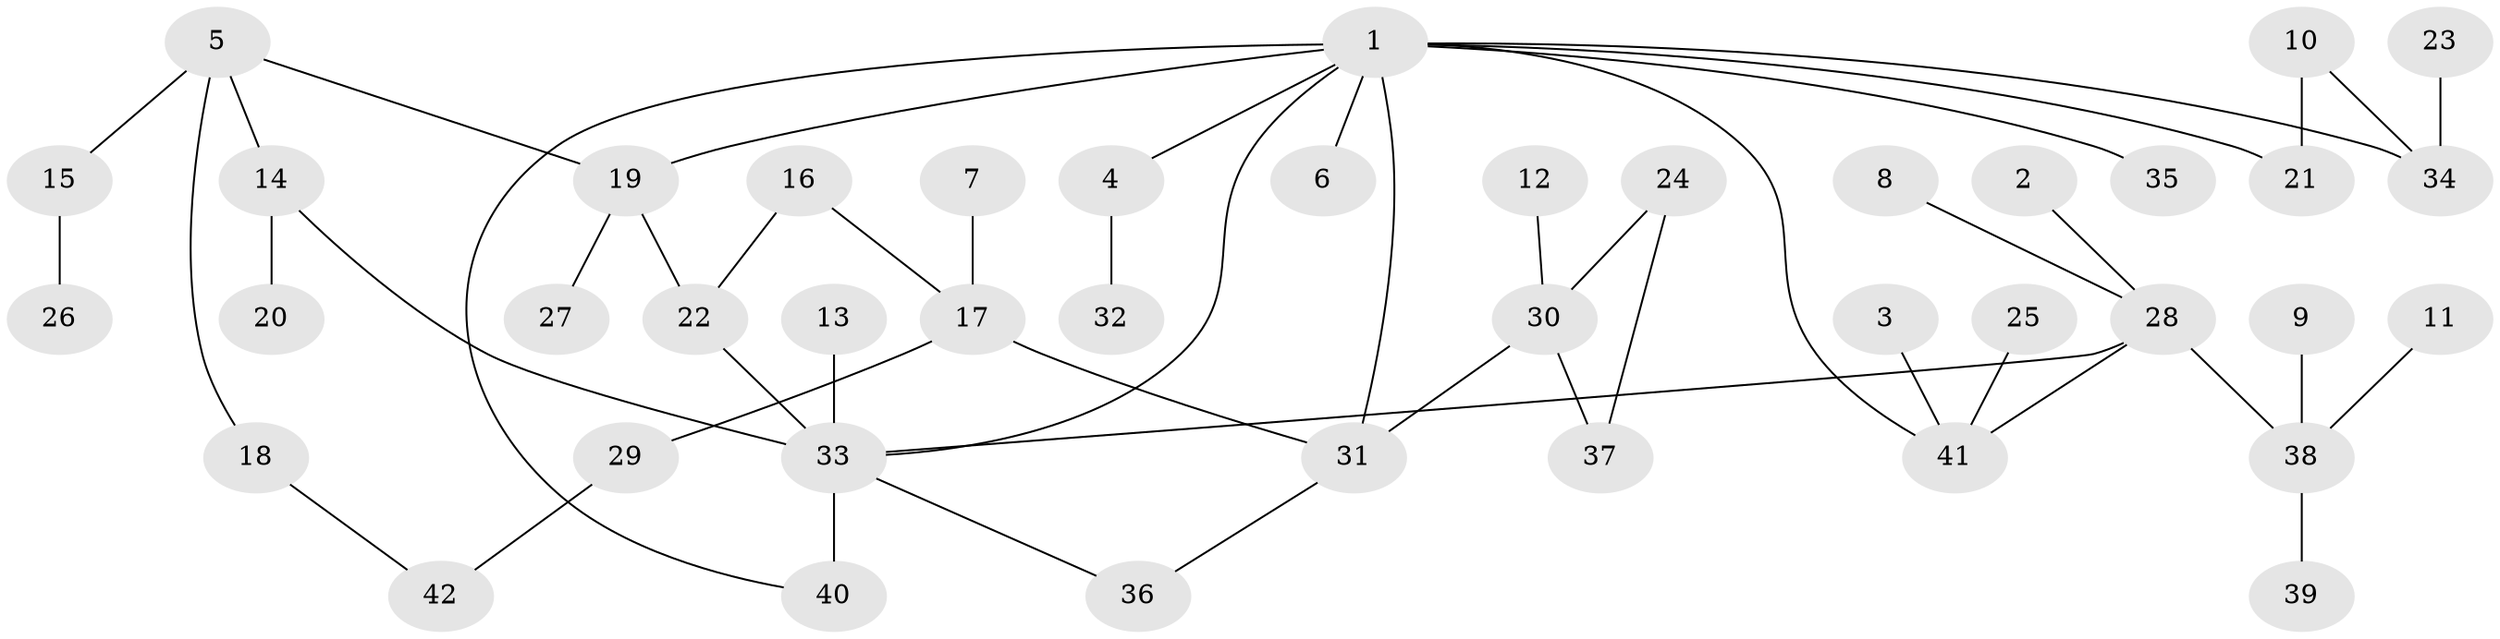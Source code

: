 // original degree distribution, {2: 0.2289156626506024, 8: 0.012048192771084338, 5: 0.07228915662650602, 3: 0.1566265060240964, 4: 0.07228915662650602, 6: 0.012048192771084338, 1: 0.4457831325301205}
// Generated by graph-tools (version 1.1) at 2025/25/03/09/25 03:25:32]
// undirected, 42 vertices, 50 edges
graph export_dot {
graph [start="1"]
  node [color=gray90,style=filled];
  1;
  2;
  3;
  4;
  5;
  6;
  7;
  8;
  9;
  10;
  11;
  12;
  13;
  14;
  15;
  16;
  17;
  18;
  19;
  20;
  21;
  22;
  23;
  24;
  25;
  26;
  27;
  28;
  29;
  30;
  31;
  32;
  33;
  34;
  35;
  36;
  37;
  38;
  39;
  40;
  41;
  42;
  1 -- 4 [weight=1.0];
  1 -- 6 [weight=1.0];
  1 -- 19 [weight=1.0];
  1 -- 21 [weight=1.0];
  1 -- 31 [weight=1.0];
  1 -- 33 [weight=1.0];
  1 -- 34 [weight=1.0];
  1 -- 35 [weight=1.0];
  1 -- 40 [weight=1.0];
  1 -- 41 [weight=1.0];
  2 -- 28 [weight=1.0];
  3 -- 41 [weight=1.0];
  4 -- 32 [weight=1.0];
  5 -- 14 [weight=1.0];
  5 -- 15 [weight=1.0];
  5 -- 18 [weight=1.0];
  5 -- 19 [weight=1.0];
  7 -- 17 [weight=1.0];
  8 -- 28 [weight=1.0];
  9 -- 38 [weight=1.0];
  10 -- 21 [weight=1.0];
  10 -- 34 [weight=1.0];
  11 -- 38 [weight=1.0];
  12 -- 30 [weight=1.0];
  13 -- 33 [weight=1.0];
  14 -- 20 [weight=1.0];
  14 -- 33 [weight=1.0];
  15 -- 26 [weight=1.0];
  16 -- 17 [weight=1.0];
  16 -- 22 [weight=1.0];
  17 -- 29 [weight=1.0];
  17 -- 31 [weight=1.0];
  18 -- 42 [weight=1.0];
  19 -- 22 [weight=1.0];
  19 -- 27 [weight=1.0];
  22 -- 33 [weight=1.0];
  23 -- 34 [weight=1.0];
  24 -- 30 [weight=1.0];
  24 -- 37 [weight=1.0];
  25 -- 41 [weight=1.0];
  28 -- 33 [weight=1.0];
  28 -- 38 [weight=1.0];
  28 -- 41 [weight=1.0];
  29 -- 42 [weight=1.0];
  30 -- 31 [weight=1.0];
  30 -- 37 [weight=1.0];
  31 -- 36 [weight=1.0];
  33 -- 36 [weight=1.0];
  33 -- 40 [weight=1.0];
  38 -- 39 [weight=1.0];
}
